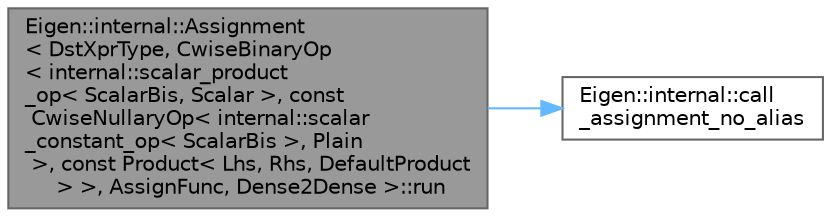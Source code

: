 digraph "Eigen::internal::Assignment&lt; DstXprType, CwiseBinaryOp&lt; internal::scalar_product_op&lt; ScalarBis, Scalar &gt;, const CwiseNullaryOp&lt; internal::scalar_constant_op&lt; ScalarBis &gt;, Plain &gt;, const Product&lt; Lhs, Rhs, DefaultProduct &gt; &gt;, AssignFunc, Dense2Dense &gt;::run"
{
 // LATEX_PDF_SIZE
  bgcolor="transparent";
  edge [fontname=Helvetica,fontsize=10,labelfontname=Helvetica,labelfontsize=10];
  node [fontname=Helvetica,fontsize=10,shape=box,height=0.2,width=0.4];
  rankdir="LR";
  Node1 [id="Node000001",label="Eigen::internal::Assignment\l\< DstXprType, CwiseBinaryOp\l\< internal::scalar_product\l_op\< ScalarBis, Scalar \>, const\l CwiseNullaryOp\< internal::scalar\l_constant_op\< ScalarBis \>, Plain\l \>, const Product\< Lhs, Rhs, DefaultProduct\l \> \>, AssignFunc, Dense2Dense \>::run",height=0.2,width=0.4,color="gray40", fillcolor="grey60", style="filled", fontcolor="black",tooltip=" "];
  Node1 -> Node2 [id="edge1_Node000001_Node000002",color="steelblue1",style="solid",tooltip=" "];
  Node2 [id="Node000002",label="Eigen::internal::call\l_assignment_no_alias",height=0.2,width=0.4,color="grey40", fillcolor="white", style="filled",URL="$namespace_eigen_1_1internal.html#a5be231eab9df93bff91f5e0a81e87be7",tooltip=" "];
}

